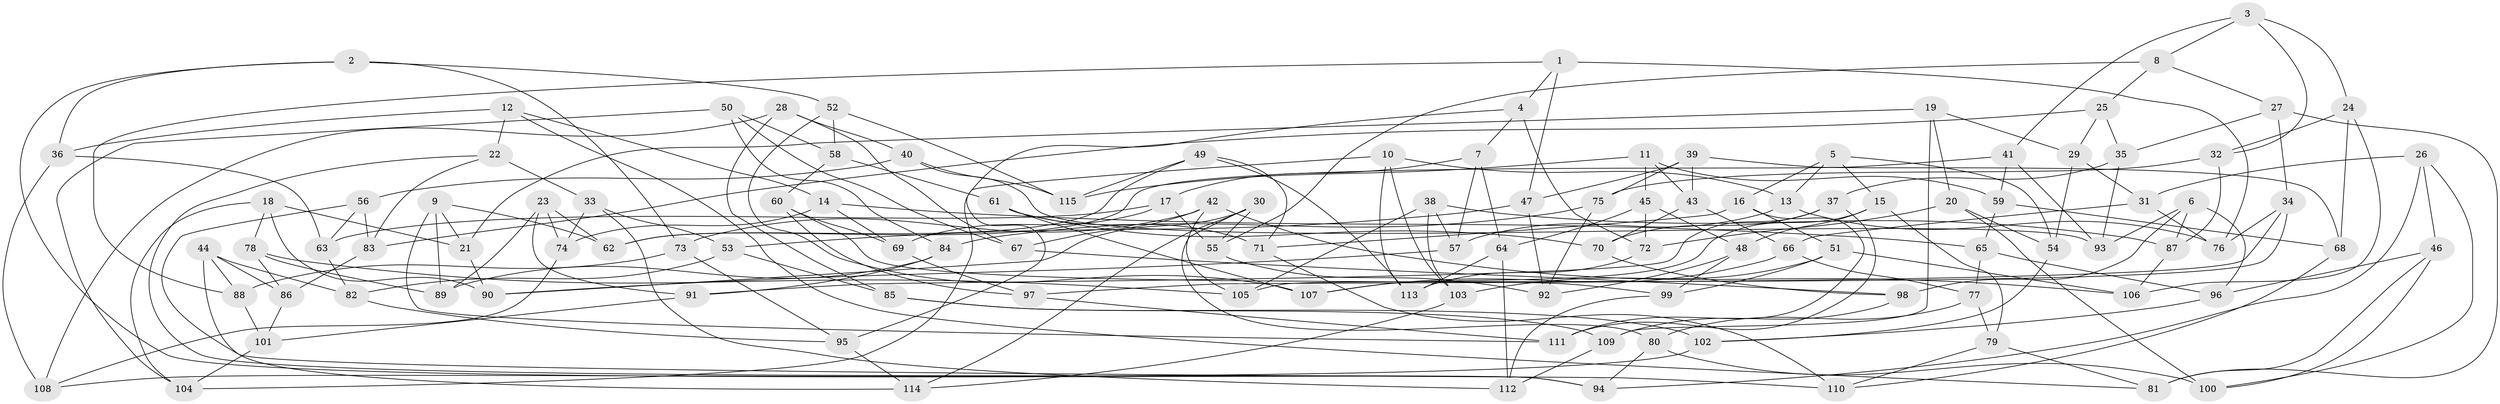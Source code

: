 // coarse degree distribution, {4: 0.55, 6: 0.4, 5: 0.0375, 3: 0.0125}
// Generated by graph-tools (version 1.1) at 2025/24/03/03/25 07:24:31]
// undirected, 115 vertices, 230 edges
graph export_dot {
graph [start="1"]
  node [color=gray90,style=filled];
  1;
  2;
  3;
  4;
  5;
  6;
  7;
  8;
  9;
  10;
  11;
  12;
  13;
  14;
  15;
  16;
  17;
  18;
  19;
  20;
  21;
  22;
  23;
  24;
  25;
  26;
  27;
  28;
  29;
  30;
  31;
  32;
  33;
  34;
  35;
  36;
  37;
  38;
  39;
  40;
  41;
  42;
  43;
  44;
  45;
  46;
  47;
  48;
  49;
  50;
  51;
  52;
  53;
  54;
  55;
  56;
  57;
  58;
  59;
  60;
  61;
  62;
  63;
  64;
  65;
  66;
  67;
  68;
  69;
  70;
  71;
  72;
  73;
  74;
  75;
  76;
  77;
  78;
  79;
  80;
  81;
  82;
  83;
  84;
  85;
  86;
  87;
  88;
  89;
  90;
  91;
  92;
  93;
  94;
  95;
  96;
  97;
  98;
  99;
  100;
  101;
  102;
  103;
  104;
  105;
  106;
  107;
  108;
  109;
  110;
  111;
  112;
  113;
  114;
  115;
  1 -- 76;
  1 -- 4;
  1 -- 88;
  1 -- 47;
  2 -- 94;
  2 -- 36;
  2 -- 52;
  2 -- 73;
  3 -- 41;
  3 -- 24;
  3 -- 32;
  3 -- 8;
  4 -- 72;
  4 -- 7;
  4 -- 104;
  5 -- 54;
  5 -- 15;
  5 -- 13;
  5 -- 16;
  6 -- 96;
  6 -- 87;
  6 -- 98;
  6 -- 93;
  7 -- 57;
  7 -- 17;
  7 -- 64;
  8 -- 27;
  8 -- 55;
  8 -- 25;
  9 -- 89;
  9 -- 62;
  9 -- 111;
  9 -- 21;
  10 -- 95;
  10 -- 103;
  10 -- 13;
  10 -- 113;
  11 -- 45;
  11 -- 115;
  11 -- 43;
  11 -- 59;
  12 -- 36;
  12 -- 14;
  12 -- 81;
  12 -- 22;
  13 -- 76;
  13 -- 57;
  14 -- 65;
  14 -- 74;
  14 -- 69;
  15 -- 48;
  15 -- 107;
  15 -- 79;
  16 -- 51;
  16 -- 111;
  16 -- 71;
  17 -- 55;
  17 -- 69;
  17 -- 63;
  18 -- 78;
  18 -- 90;
  18 -- 21;
  18 -- 104;
  19 -- 29;
  19 -- 21;
  19 -- 109;
  19 -- 20;
  20 -- 72;
  20 -- 100;
  20 -- 54;
  21 -- 90;
  22 -- 83;
  22 -- 94;
  22 -- 33;
  23 -- 91;
  23 -- 89;
  23 -- 74;
  23 -- 62;
  24 -- 106;
  24 -- 32;
  24 -- 68;
  25 -- 35;
  25 -- 29;
  25 -- 83;
  26 -- 46;
  26 -- 94;
  26 -- 31;
  26 -- 100;
  27 -- 35;
  27 -- 81;
  27 -- 34;
  28 -- 108;
  28 -- 40;
  28 -- 85;
  28 -- 67;
  29 -- 54;
  29 -- 31;
  30 -- 90;
  30 -- 80;
  30 -- 55;
  30 -- 114;
  31 -- 66;
  31 -- 76;
  32 -- 87;
  32 -- 75;
  33 -- 53;
  33 -- 112;
  33 -- 74;
  34 -- 76;
  34 -- 97;
  34 -- 105;
  35 -- 93;
  35 -- 37;
  36 -- 108;
  36 -- 63;
  37 -- 111;
  37 -- 70;
  37 -- 91;
  38 -- 103;
  38 -- 57;
  38 -- 105;
  38 -- 87;
  39 -- 68;
  39 -- 75;
  39 -- 47;
  39 -- 43;
  40 -- 93;
  40 -- 115;
  40 -- 56;
  41 -- 62;
  41 -- 93;
  41 -- 59;
  42 -- 73;
  42 -- 106;
  42 -- 105;
  42 -- 67;
  43 -- 70;
  43 -- 66;
  44 -- 82;
  44 -- 114;
  44 -- 86;
  44 -- 88;
  45 -- 64;
  45 -- 72;
  45 -- 48;
  46 -- 100;
  46 -- 96;
  46 -- 81;
  47 -- 92;
  47 -- 53;
  48 -- 92;
  48 -- 99;
  49 -- 71;
  49 -- 113;
  49 -- 62;
  49 -- 115;
  50 -- 67;
  50 -- 58;
  50 -- 84;
  50 -- 104;
  51 -- 99;
  51 -- 106;
  51 -- 103;
  52 -- 58;
  52 -- 115;
  52 -- 107;
  53 -- 82;
  53 -- 85;
  54 -- 102;
  55 -- 92;
  56 -- 110;
  56 -- 63;
  56 -- 83;
  57 -- 90;
  58 -- 60;
  58 -- 61;
  59 -- 68;
  59 -- 65;
  60 -- 99;
  60 -- 69;
  60 -- 97;
  61 -- 107;
  61 -- 70;
  61 -- 71;
  63 -- 82;
  64 -- 112;
  64 -- 113;
  65 -- 96;
  65 -- 77;
  66 -- 77;
  66 -- 107;
  67 -- 98;
  68 -- 110;
  69 -- 97;
  70 -- 98;
  71 -- 110;
  72 -- 113;
  73 -- 95;
  73 -- 88;
  74 -- 108;
  75 -- 92;
  75 -- 84;
  77 -- 80;
  77 -- 79;
  78 -- 105;
  78 -- 89;
  78 -- 86;
  79 -- 81;
  79 -- 110;
  80 -- 100;
  80 -- 94;
  82 -- 95;
  83 -- 86;
  84 -- 89;
  84 -- 91;
  85 -- 102;
  85 -- 109;
  86 -- 101;
  87 -- 106;
  88 -- 101;
  91 -- 101;
  95 -- 114;
  96 -- 102;
  97 -- 111;
  98 -- 109;
  99 -- 112;
  101 -- 104;
  102 -- 108;
  103 -- 114;
  109 -- 112;
}
